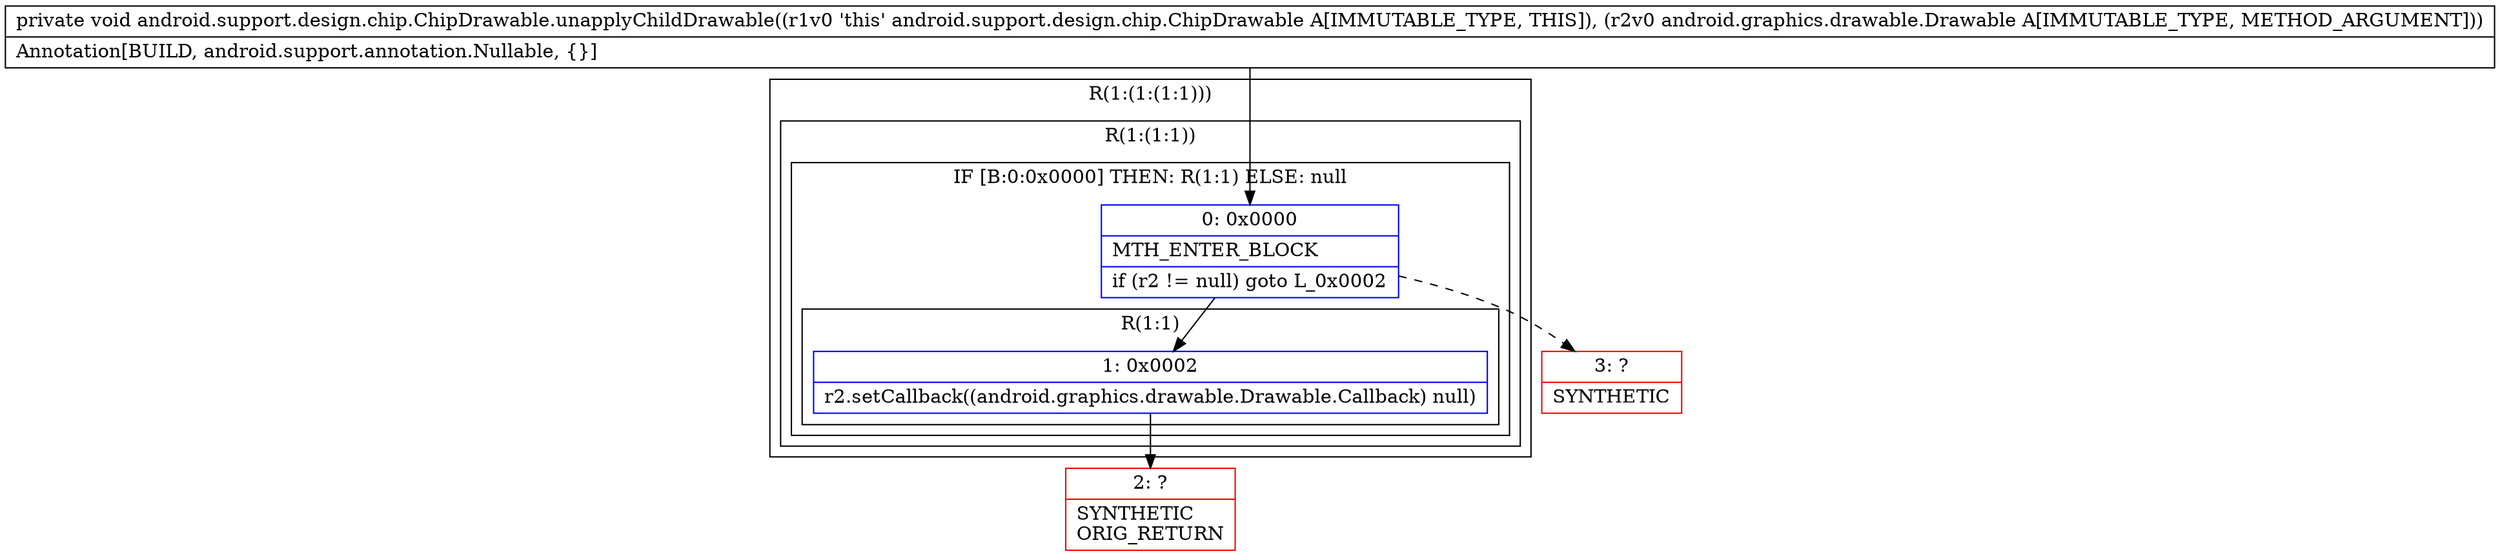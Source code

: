 digraph "CFG forandroid.support.design.chip.ChipDrawable.unapplyChildDrawable(Landroid\/graphics\/drawable\/Drawable;)V" {
subgraph cluster_Region_1867141935 {
label = "R(1:(1:(1:1)))";
node [shape=record,color=blue];
subgraph cluster_Region_783163546 {
label = "R(1:(1:1))";
node [shape=record,color=blue];
subgraph cluster_IfRegion_535729191 {
label = "IF [B:0:0x0000] THEN: R(1:1) ELSE: null";
node [shape=record,color=blue];
Node_0 [shape=record,label="{0\:\ 0x0000|MTH_ENTER_BLOCK\l|if (r2 != null) goto L_0x0002\l}"];
subgraph cluster_Region_344158362 {
label = "R(1:1)";
node [shape=record,color=blue];
Node_1 [shape=record,label="{1\:\ 0x0002|r2.setCallback((android.graphics.drawable.Drawable.Callback) null)\l}"];
}
}
}
}
Node_2 [shape=record,color=red,label="{2\:\ ?|SYNTHETIC\lORIG_RETURN\l}"];
Node_3 [shape=record,color=red,label="{3\:\ ?|SYNTHETIC\l}"];
MethodNode[shape=record,label="{private void android.support.design.chip.ChipDrawable.unapplyChildDrawable((r1v0 'this' android.support.design.chip.ChipDrawable A[IMMUTABLE_TYPE, THIS]), (r2v0 android.graphics.drawable.Drawable A[IMMUTABLE_TYPE, METHOD_ARGUMENT]))  | Annotation[BUILD, android.support.annotation.Nullable, \{\}]\l}"];
MethodNode -> Node_0;
Node_0 -> Node_1;
Node_0 -> Node_3[style=dashed];
Node_1 -> Node_2;
}

